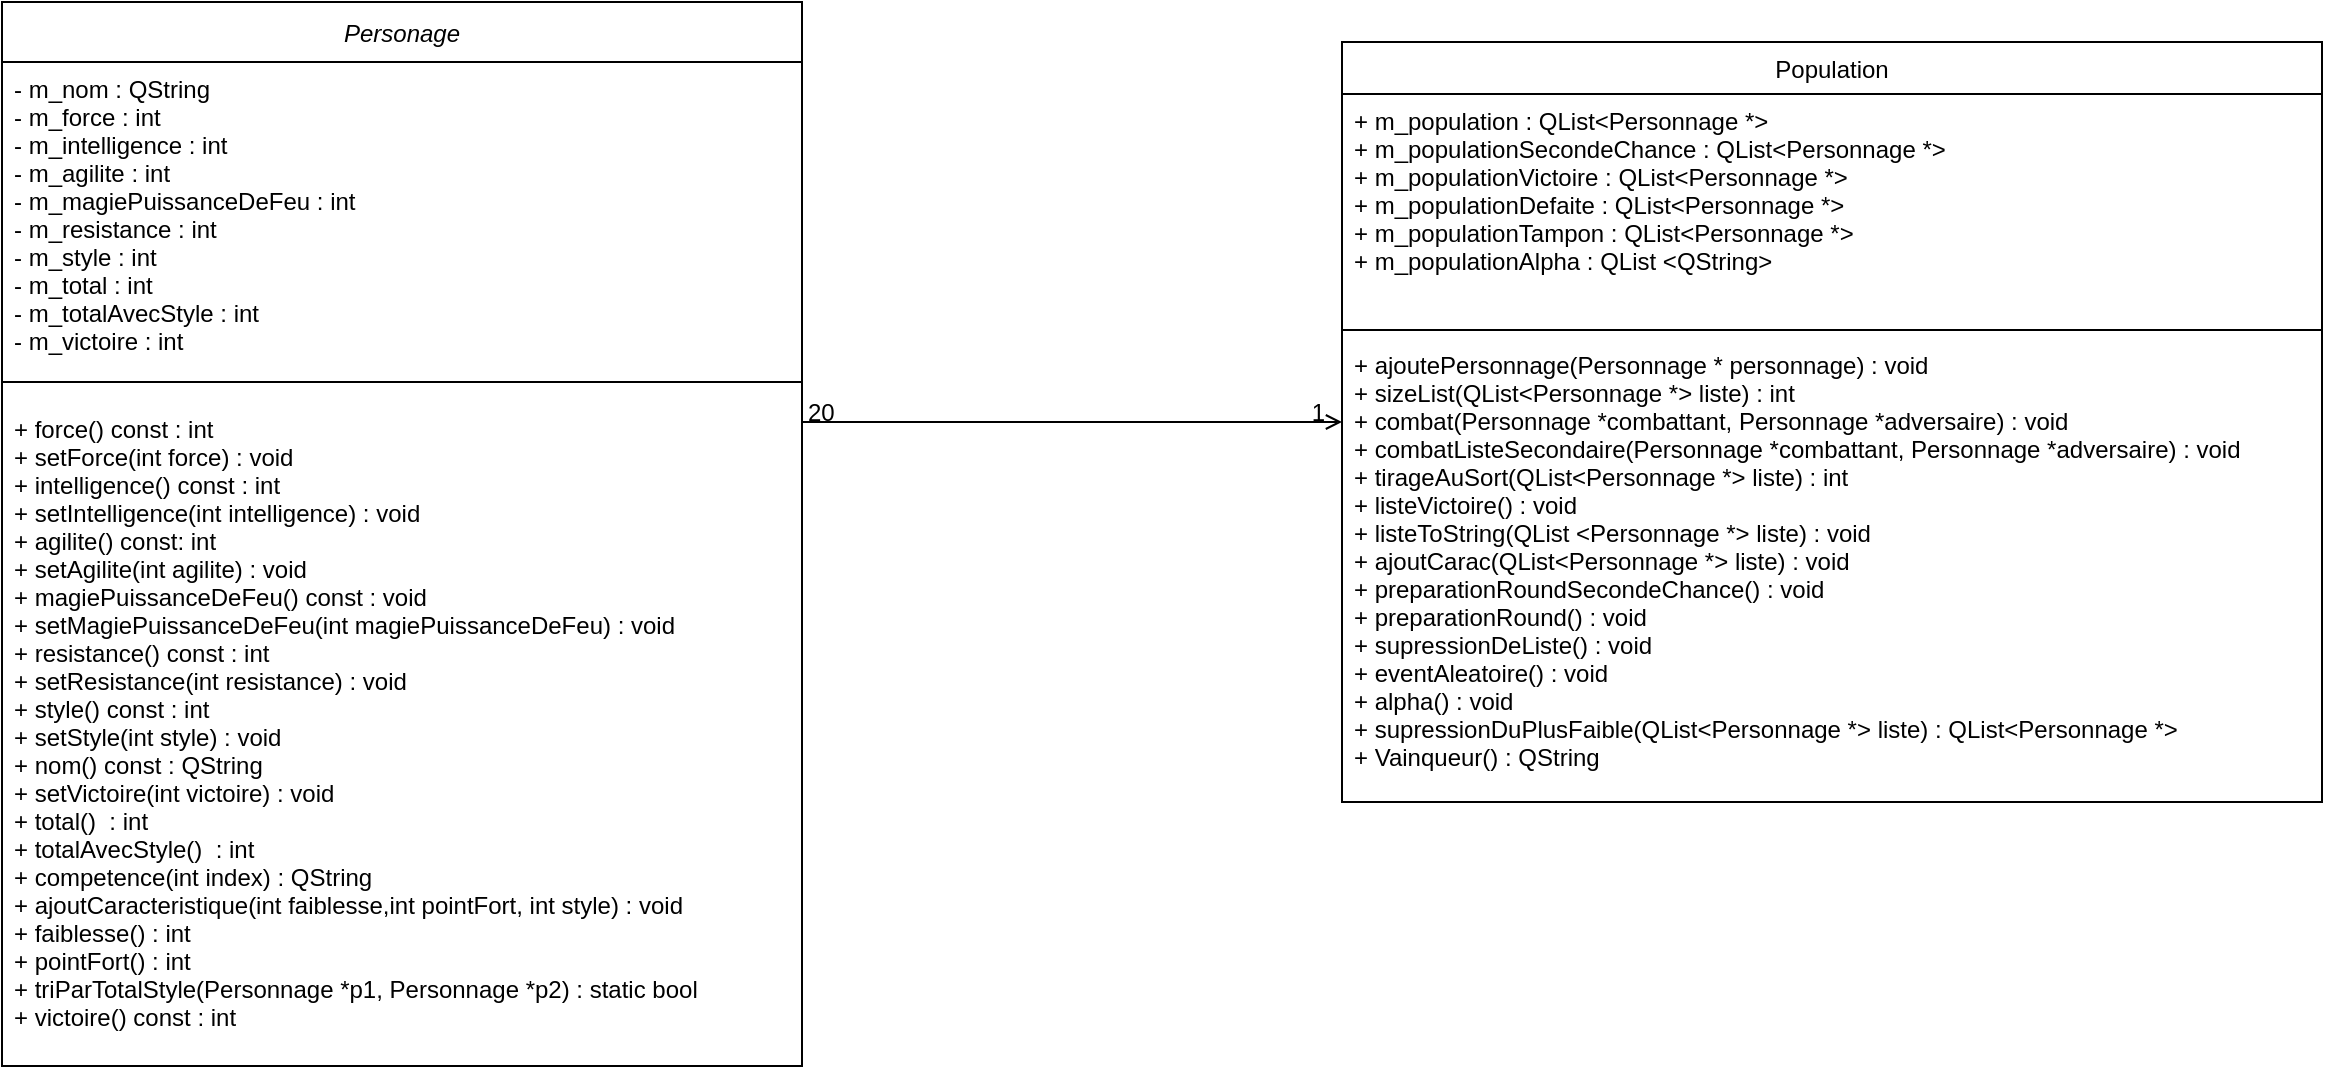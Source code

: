 <mxfile version="16.6.4" type="github">
  <diagram id="C5RBs43oDa-KdzZeNtuy" name="Page-1">
    <mxGraphModel dx="2249" dy="737" grid="1" gridSize="10" guides="1" tooltips="1" connect="1" arrows="1" fold="1" page="1" pageScale="1" pageWidth="827" pageHeight="1169" math="0" shadow="0">
      <root>
        <mxCell id="WIyWlLk6GJQsqaUBKTNV-0" />
        <mxCell id="WIyWlLk6GJQsqaUBKTNV-1" parent="WIyWlLk6GJQsqaUBKTNV-0" />
        <mxCell id="zkfFHV4jXpPFQw0GAbJ--0" value="Personage" style="swimlane;fontStyle=2;align=center;verticalAlign=middle;childLayout=stackLayout;horizontal=1;startSize=30;horizontalStack=0;resizeParent=1;resizeLast=0;collapsible=1;marginBottom=0;rounded=0;shadow=0;strokeWidth=1;" parent="WIyWlLk6GJQsqaUBKTNV-1" vertex="1">
          <mxGeometry x="-270" y="100" width="400" height="532" as="geometry">
            <mxRectangle x="150" y="130" width="160" height="26" as="alternateBounds" />
          </mxGeometry>
        </mxCell>
        <mxCell id="zkfFHV4jXpPFQw0GAbJ--1" value="- m_nom : QString&#xa;- m_force : int&#xa;- m_intelligence : int&#xa;- m_agilite : int&#xa;- m_magiePuissanceDeFeu : int&#xa;- m_resistance : int&#xa;- m_style : int&#xa;- m_total : int&#xa;- m_totalAvecStyle : int&#xa;- m_victoire : int" style="text;align=left;verticalAlign=top;spacingLeft=4;spacingRight=4;overflow=hidden;rotatable=0;points=[[0,0.5],[1,0.5]];portConstraint=eastwest;" parent="zkfFHV4jXpPFQw0GAbJ--0" vertex="1">
          <mxGeometry y="30" width="400" height="150" as="geometry" />
        </mxCell>
        <mxCell id="zkfFHV4jXpPFQw0GAbJ--4" value="" style="line;html=1;strokeWidth=1;align=left;verticalAlign=middle;spacingTop=-1;spacingLeft=3;spacingRight=3;rotatable=0;labelPosition=right;points=[];portConstraint=eastwest;" parent="zkfFHV4jXpPFQw0GAbJ--0" vertex="1">
          <mxGeometry y="180" width="400" height="20" as="geometry" />
        </mxCell>
        <mxCell id="VFwz7rrpXML6c6ZxlJ4m-30" value="+ force() const : int&#xa;+ setForce(int force) : void&#xa;+ intelligence() const : int&#xa;+ setIntelligence(int intelligence) : void&#xa;+ agilite() const: int&#xa;+ setAgilite(int agilite) : void&#xa;+ magiePuissanceDeFeu() const : void&#xa;+ setMagiePuissanceDeFeu(int magiePuissanceDeFeu) : void&#xa;+ resistance() const : int&#xa;+ setResistance(int resistance) : void&#xa;+ style() const : int&#xa;+ setStyle(int style) : void&#xa;+ nom() const : QString &#xa;+ setVictoire(int victoire) : void &#xa;+ total()  : int &#xa;+ totalAvecStyle()  : int &#xa;+ competence(int index) : QString &#xa;+ ajoutCaracteristique(int faiblesse,int pointFort, int style) : void &#xa;+ faiblesse() : int &#xa;+ pointFort() : int &#xa;+ triParTotalStyle(Personnage *p1, Personnage *p2) : static bool&#xa;+ victoire() const : int " style="text;align=left;verticalAlign=top;spacingLeft=4;spacingRight=4;overflow=hidden;rotatable=0;points=[[0,0.5],[1,0.5]];portConstraint=eastwest;" parent="zkfFHV4jXpPFQw0GAbJ--0" vertex="1">
          <mxGeometry y="200" width="400" height="332" as="geometry" />
        </mxCell>
        <mxCell id="zkfFHV4jXpPFQw0GAbJ--17" value="Population" style="swimlane;fontStyle=0;align=center;verticalAlign=top;childLayout=stackLayout;horizontal=1;startSize=26;horizontalStack=0;resizeParent=1;resizeLast=0;collapsible=1;marginBottom=0;rounded=0;shadow=0;strokeWidth=1;" parent="WIyWlLk6GJQsqaUBKTNV-1" vertex="1">
          <mxGeometry x="400" y="120" width="490" height="380" as="geometry">
            <mxRectangle x="550" y="140" width="160" height="26" as="alternateBounds" />
          </mxGeometry>
        </mxCell>
        <mxCell id="zkfFHV4jXpPFQw0GAbJ--18" value="+ m_population : QList&lt;Personnage *&gt;&#xa;+ m_populationSecondeChance : QList&lt;Personnage *&gt;&#xa;+ m_populationVictoire : QList&lt;Personnage *&gt;&#xa;+ m_populationDefaite : QList&lt;Personnage *&gt;&#xa;+ m_populationTampon : QList&lt;Personnage *&gt;&#xa;+ m_populationAlpha : QList &lt;QString&gt;" style="text;align=left;verticalAlign=top;spacingLeft=4;spacingRight=4;overflow=hidden;rotatable=0;points=[[0,0.5],[1,0.5]];portConstraint=eastwest;" parent="zkfFHV4jXpPFQw0GAbJ--17" vertex="1">
          <mxGeometry y="26" width="490" height="114" as="geometry" />
        </mxCell>
        <mxCell id="zkfFHV4jXpPFQw0GAbJ--23" value="" style="line;html=1;strokeWidth=1;align=left;verticalAlign=middle;spacingTop=-1;spacingLeft=3;spacingRight=3;rotatable=0;labelPosition=right;points=[];portConstraint=eastwest;" parent="zkfFHV4jXpPFQw0GAbJ--17" vertex="1">
          <mxGeometry y="140" width="490" height="8" as="geometry" />
        </mxCell>
        <mxCell id="zkfFHV4jXpPFQw0GAbJ--25" value="+ ajoutePersonnage(Personnage * personnage) : void&#xa;+ sizeList(QList&lt;Personnage *&gt; liste) : int&#xa;+ combat(Personnage *combattant, Personnage *adversaire) : void&#xa;+ combatListeSecondaire(Personnage *combattant, Personnage *adversaire) : void&#xa;+ tirageAuSort(QList&lt;Personnage *&gt; liste) : int&#xa;+ listeVictoire() : void&#xa;+ listeToString(QList &lt;Personnage *&gt; liste) : void&#xa;+ ajoutCarac(QList&lt;Personnage *&gt; liste) : void&#xa;+ preparationRoundSecondeChance() : void&#xa;+ preparationRound() : void&#xa;+ supressionDeListe() : void&#xa;+ eventAleatoire() : void&#xa;+ alpha() : void&#xa;+ supressionDuPlusFaible(QList&lt;Personnage *&gt; liste) : QList&lt;Personnage *&gt;&#xa;+ Vainqueur() : QString" style="text;align=left;verticalAlign=top;spacingLeft=4;spacingRight=4;overflow=hidden;rotatable=0;points=[[0,0.5],[1,0.5]];portConstraint=eastwest;" parent="zkfFHV4jXpPFQw0GAbJ--17" vertex="1">
          <mxGeometry y="148" width="490" height="232" as="geometry" />
        </mxCell>
        <mxCell id="zkfFHV4jXpPFQw0GAbJ--26" value="" style="endArrow=open;shadow=0;strokeWidth=1;rounded=0;endFill=1;edgeStyle=elbowEdgeStyle;elbow=vertical;" parent="WIyWlLk6GJQsqaUBKTNV-1" source="zkfFHV4jXpPFQw0GAbJ--0" target="zkfFHV4jXpPFQw0GAbJ--17" edge="1">
          <mxGeometry x="0.5" y="41" relative="1" as="geometry">
            <mxPoint x="380" y="192" as="sourcePoint" />
            <mxPoint x="540" y="192" as="targetPoint" />
            <mxPoint x="-40" y="32" as="offset" />
          </mxGeometry>
        </mxCell>
        <mxCell id="zkfFHV4jXpPFQw0GAbJ--27" value="20" style="resizable=0;align=left;verticalAlign=bottom;labelBackgroundColor=none;fontSize=12;" parent="zkfFHV4jXpPFQw0GAbJ--26" connectable="0" vertex="1">
          <mxGeometry x="-1" relative="1" as="geometry">
            <mxPoint x="1" y="4" as="offset" />
          </mxGeometry>
        </mxCell>
        <mxCell id="zkfFHV4jXpPFQw0GAbJ--28" value="1" style="resizable=0;align=right;verticalAlign=bottom;labelBackgroundColor=none;fontSize=12;" parent="zkfFHV4jXpPFQw0GAbJ--26" connectable="0" vertex="1">
          <mxGeometry x="1" relative="1" as="geometry">
            <mxPoint x="-7" y="4" as="offset" />
          </mxGeometry>
        </mxCell>
      </root>
    </mxGraphModel>
  </diagram>
</mxfile>
